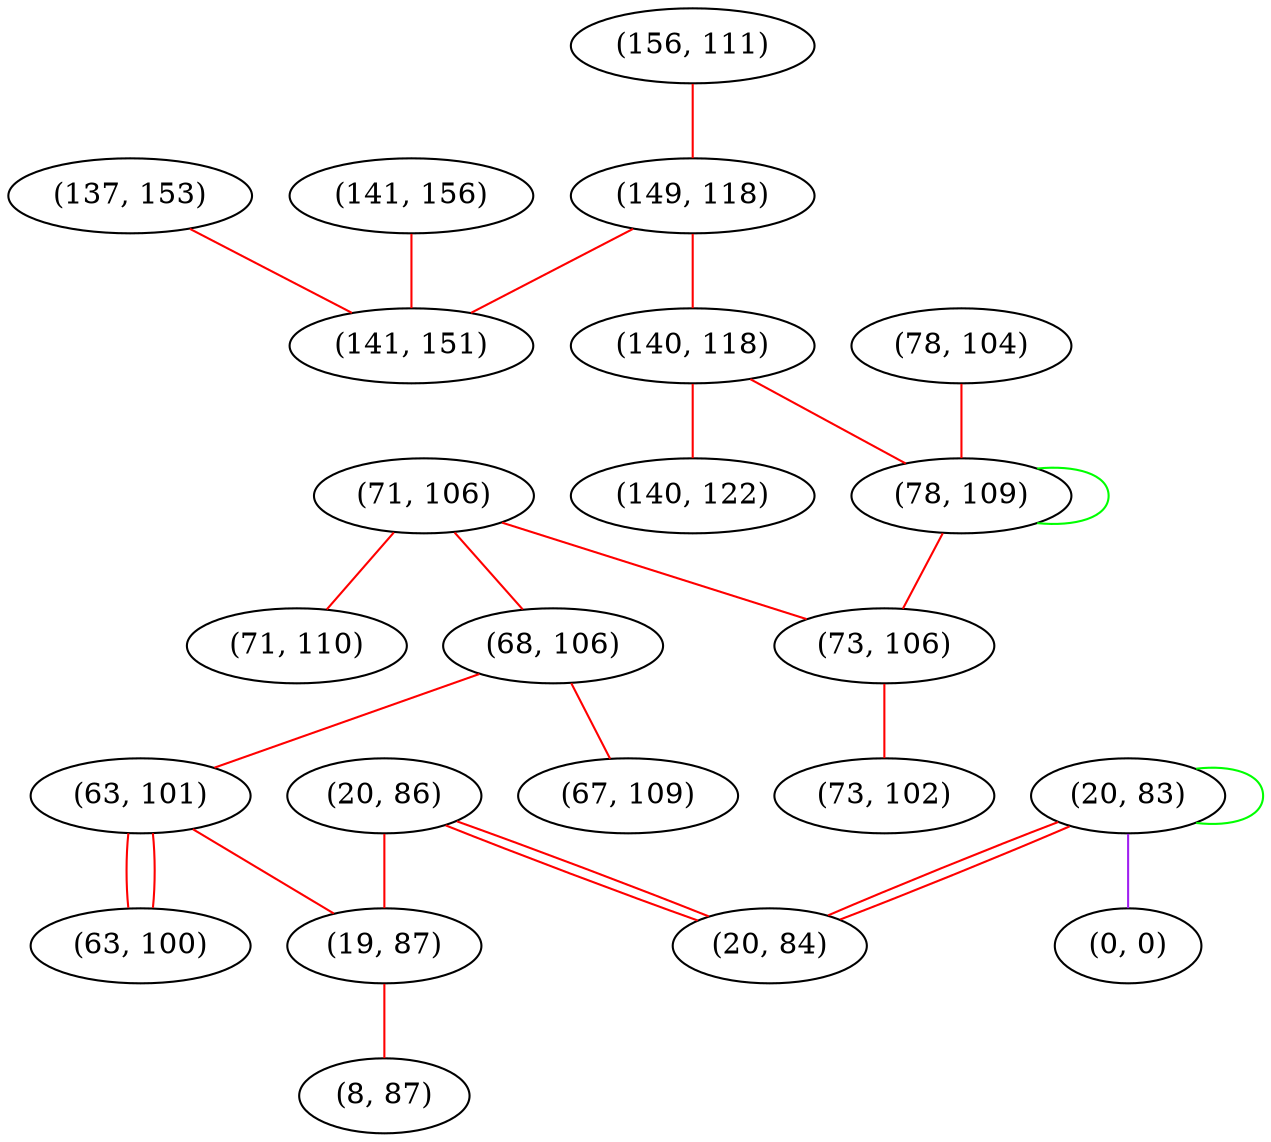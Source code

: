 graph "" {
"(20, 86)";
"(156, 111)";
"(20, 83)";
"(71, 106)";
"(137, 153)";
"(68, 106)";
"(71, 110)";
"(67, 109)";
"(63, 101)";
"(149, 118)";
"(19, 87)";
"(140, 118)";
"(0, 0)";
"(8, 87)";
"(63, 100)";
"(140, 122)";
"(20, 84)";
"(141, 156)";
"(78, 104)";
"(141, 151)";
"(78, 109)";
"(73, 106)";
"(73, 102)";
"(20, 86)" -- "(19, 87)"  [color=red, key=0, weight=1];
"(20, 86)" -- "(20, 84)"  [color=red, key=0, weight=1];
"(20, 86)" -- "(20, 84)"  [color=red, key=1, weight=1];
"(156, 111)" -- "(149, 118)"  [color=red, key=0, weight=1];
"(20, 83)" -- "(0, 0)"  [color=purple, key=0, weight=4];
"(20, 83)" -- "(20, 84)"  [color=red, key=0, weight=1];
"(20, 83)" -- "(20, 84)"  [color=red, key=1, weight=1];
"(20, 83)" -- "(20, 83)"  [color=green, key=0, weight=2];
"(71, 106)" -- "(73, 106)"  [color=red, key=0, weight=1];
"(71, 106)" -- "(68, 106)"  [color=red, key=0, weight=1];
"(71, 106)" -- "(71, 110)"  [color=red, key=0, weight=1];
"(137, 153)" -- "(141, 151)"  [color=red, key=0, weight=1];
"(68, 106)" -- "(63, 101)"  [color=red, key=0, weight=1];
"(68, 106)" -- "(67, 109)"  [color=red, key=0, weight=1];
"(63, 101)" -- "(63, 100)"  [color=red, key=0, weight=1];
"(63, 101)" -- "(63, 100)"  [color=red, key=1, weight=1];
"(63, 101)" -- "(19, 87)"  [color=red, key=0, weight=1];
"(149, 118)" -- "(141, 151)"  [color=red, key=0, weight=1];
"(149, 118)" -- "(140, 118)"  [color=red, key=0, weight=1];
"(19, 87)" -- "(8, 87)"  [color=red, key=0, weight=1];
"(140, 118)" -- "(140, 122)"  [color=red, key=0, weight=1];
"(140, 118)" -- "(78, 109)"  [color=red, key=0, weight=1];
"(141, 156)" -- "(141, 151)"  [color=red, key=0, weight=1];
"(78, 104)" -- "(78, 109)"  [color=red, key=0, weight=1];
"(78, 109)" -- "(73, 106)"  [color=red, key=0, weight=1];
"(78, 109)" -- "(78, 109)"  [color=green, key=0, weight=2];
"(73, 106)" -- "(73, 102)"  [color=red, key=0, weight=1];
}
